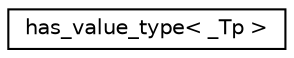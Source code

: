digraph "Graphical Class Hierarchy"
{
  edge [fontname="Helvetica",fontsize="10",labelfontname="Helvetica",labelfontsize="10"];
  node [fontname="Helvetica",fontsize="10",shape=record];
  rankdir="LR";
  Node0 [label="has_value_type\< _Tp \>",height=0.2,width=0.4,color="black", fillcolor="white", style="filled",URL="$structhas__value__type.html"];
}
